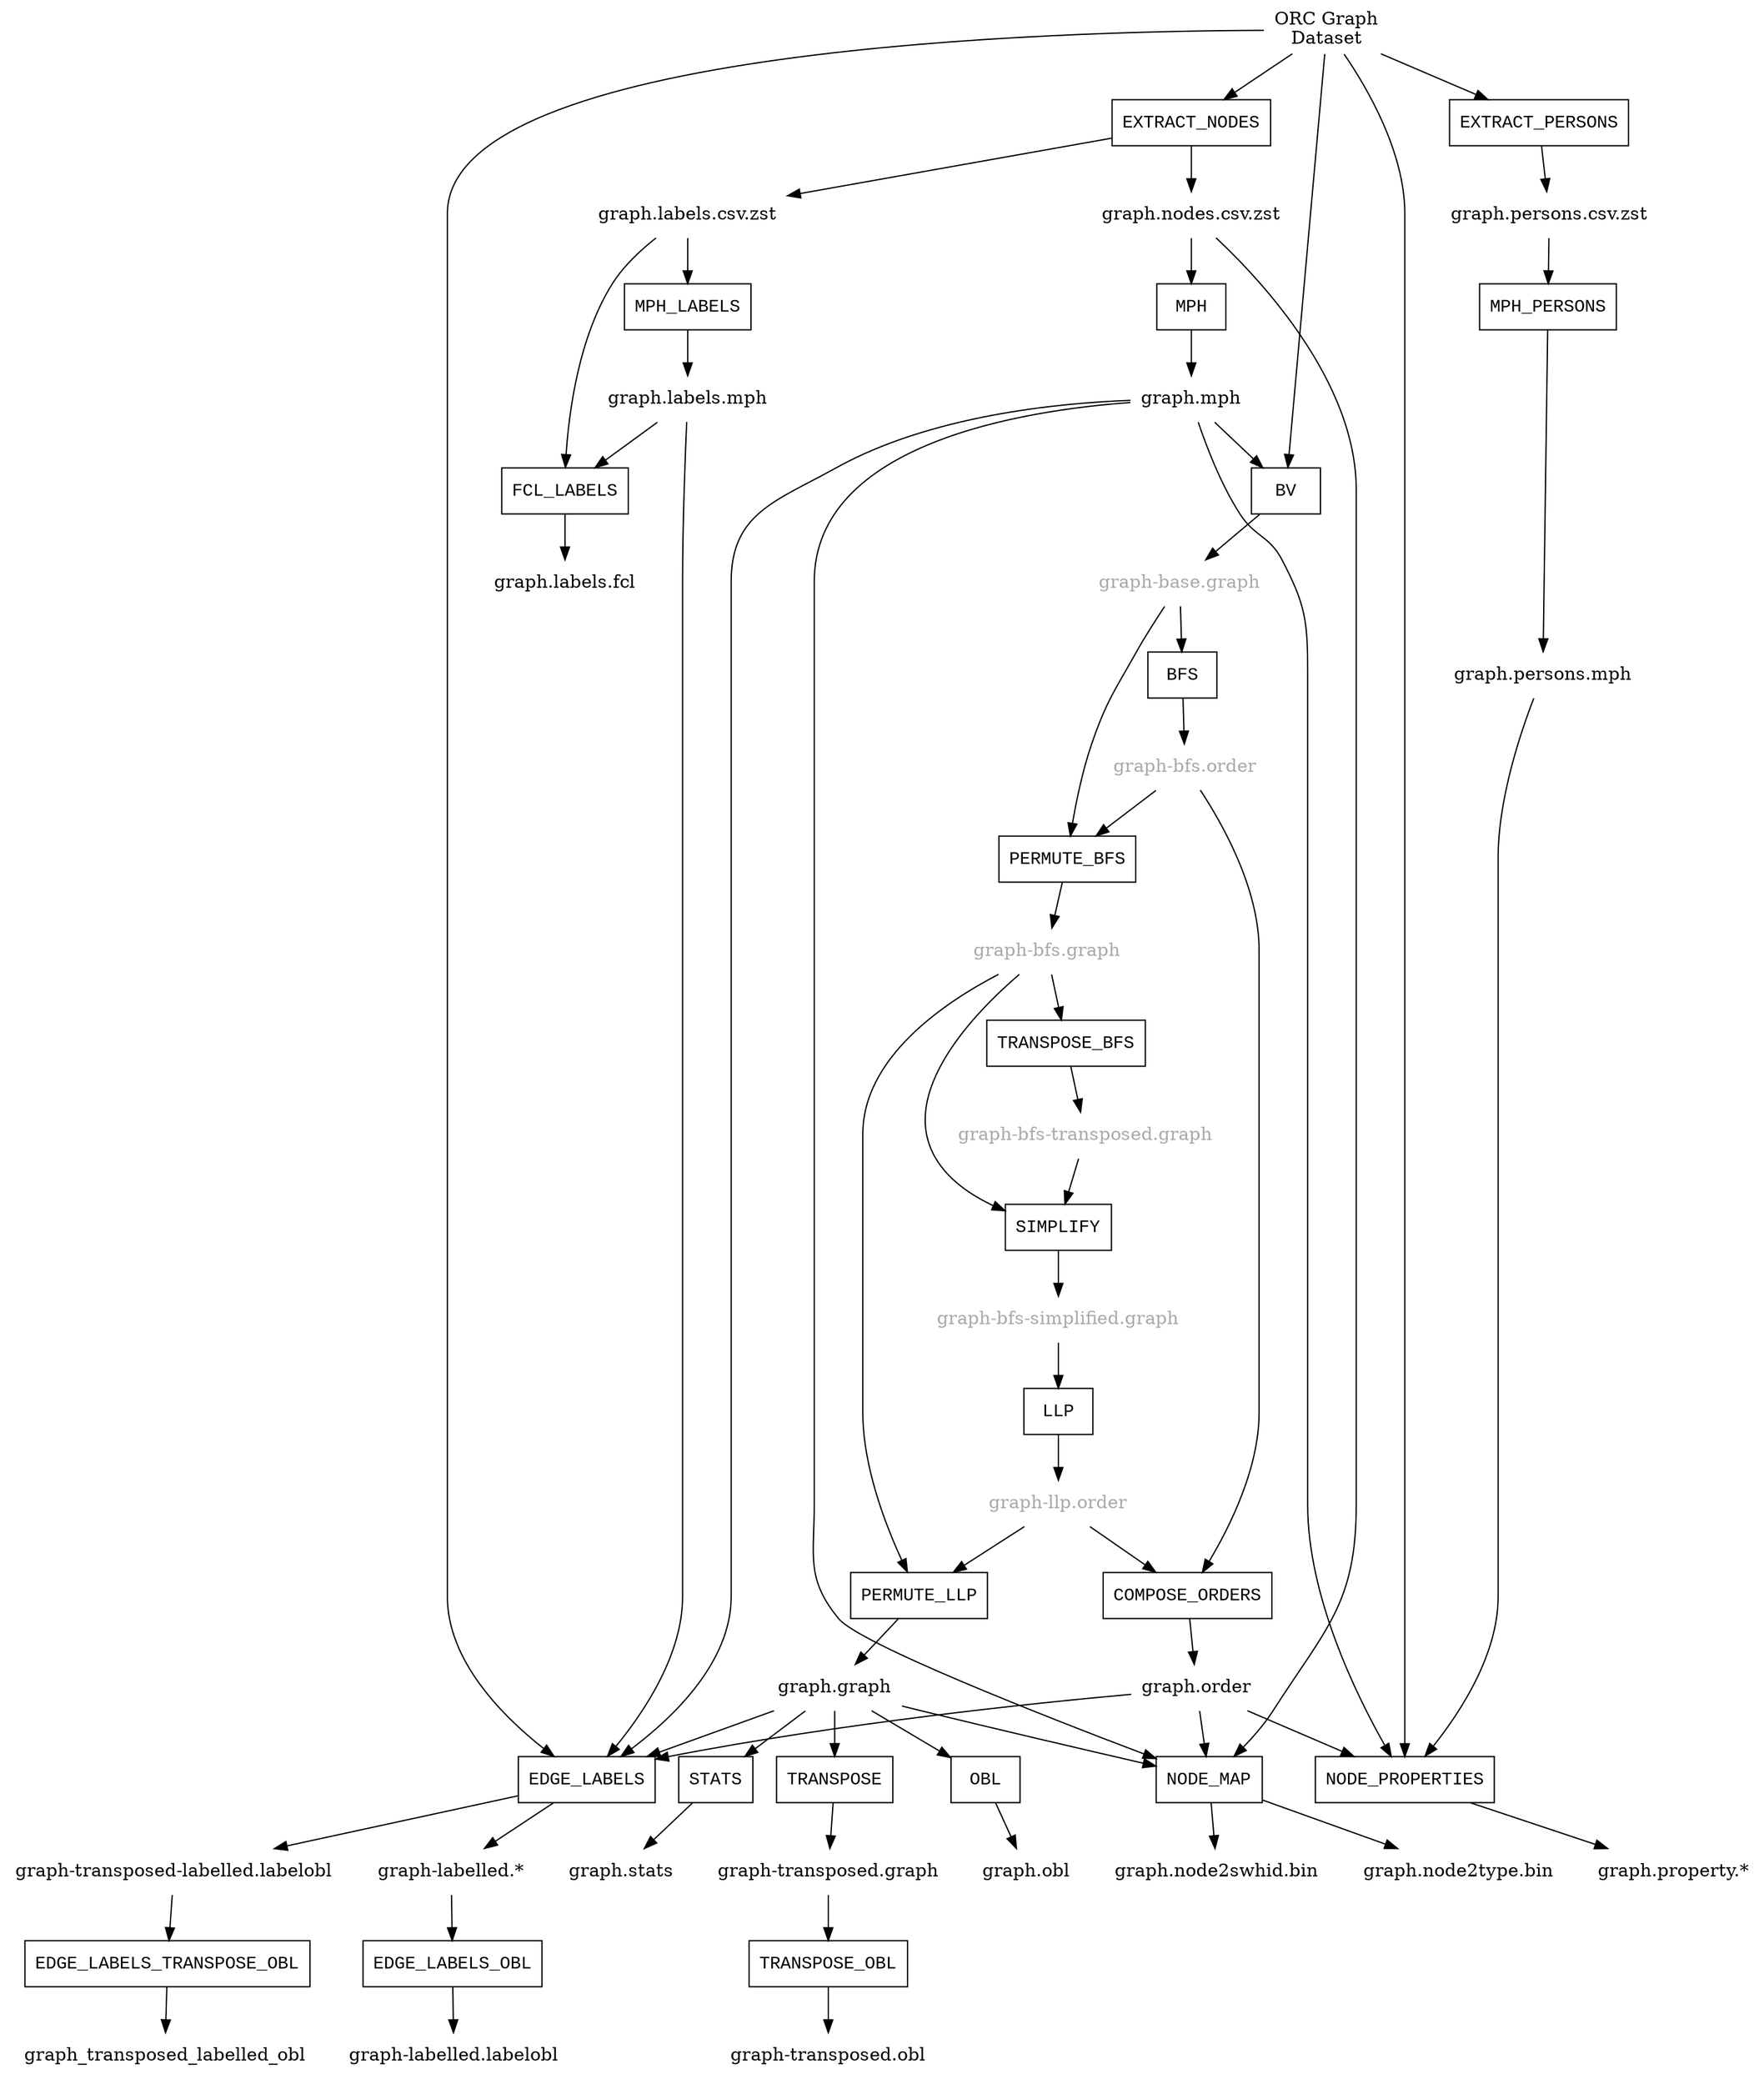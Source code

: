 digraph "Compression steps" {
    node [shape = none];

    orc_dataset [label="ORC Graph\nDataset"];
    nodes_csv [label="graph.nodes.csv.zst"];
    labels_csv [label="graph.labels.csv.zst"];
    graph_mph [label="graph.mph"];

    subgraph {
        node [fontcolor=darkgray];
        graph_base [label="graph-base.graph"]
        graph_bfs_order [label="graph-bfs.order"]
        graph_bfs [label="graph-bfs.graph"]
        graph_bfs_transposed [label="graph-bfs-transposed.graph"]
        graph_bfs_simplified [label="graph-bfs-simplified.graph"]
        graph_llp_order [label="graph-llp.order"]
    }

    graph_llp [label="graph.graph"]
    graph_llp_transposed [label="graph-transposed.graph"]
    graph_order [label="graph.order"]
    graph_obl [label="graph.obl"]
    graph_transposed_obl [label="graph-transposed.obl"]
    stats [label="graph.stats"]
    swhidmap [label="graph.node2swhid.bin"]
    typemap [label="graph.node2type.bin"]
    persons_csv [label="graph.persons.csv.zst"];
    persons_mph [label="graph.persons.mph"];
    node_properties [label="graph.property.*"];
    labels_mph [label="graph.labels.mph"];
    labels_fcl [label="graph.labels.fcl"];
    graph_labelled [label="graph-labelled.*"];
    graph_transposed_labelled [label="graph-transposed-labelled.*"];
    graph_labelled_obl [label="graph-labelled.labelobl"];
    graph_transposed_labelled [label="graph-transposed-labelled.labelobl"];

    subgraph {
        node [shape=box, fontname="Courier New"];
        EXTRACT_NODES;
        MPH;
        BV;
        BFS;
        PERMUTE_BFS;
        TRANSPOSE_BFS;
        SIMPLIFY;
        LLP;
        PERMUTE_LLP;
        COMPOSE_ORDERS;
        STATS;
        TRANSPOSE;
        OBL;
        TRANSPOSE_OBL;
        NODE_MAP;
        EXTRACT_PERSONS;
        MPH_PERSONS;
        NODE_PROPERTIES;
        MPH_LABELS;
        FCL_LABELS;
        EDGE_LABELS;
        EDGE_LABELS_OBL;
        EDGE_LABELS_TRANSPOSE_OBL;
    }


    orc_dataset -> EXTRACT_NODES;
    EXTRACT_NODES -> nodes_csv;
    EXTRACT_NODES -> labels_csv;
    nodes_csv -> MPH -> graph_mph;
    graph_mph -> BV;
    orc_dataset -> BV -> graph_base;
    graph_base -> BFS -> graph_bfs_order;
    graph_bfs_order -> PERMUTE_BFS;
    graph_base -> PERMUTE_BFS -> graph_bfs;
    graph_bfs -> TRANSPOSE_BFS -> graph_bfs_transposed;
    graph_bfs_transposed -> SIMPLIFY;
    graph_bfs -> SIMPLIFY -> graph_bfs_simplified;
    graph_bfs_simplified -> LLP -> graph_llp_order;
    graph_llp_order -> PERMUTE_LLP;
    graph_bfs -> PERMUTE_LLP -> graph_llp;
    graph_bfs_order -> COMPOSE_ORDERS;
    graph_llp_order -> COMPOSE_ORDERS -> graph_order;
    graph_llp -> TRANSPOSE -> graph_llp_transposed;
    graph_llp -> OBL -> graph_obl;
    graph_llp_transposed -> TRANSPOSE_OBL -> graph_transposed_obl;
    graph_llp -> STATS -> stats;
    graph_llp -> NODE_MAP;
    nodes_csv -> NODE_MAP;
    graph_mph -> NODE_MAP;
    graph_order -> NODE_MAP;
    NODE_MAP -> swhidmap;
    NODE_MAP -> typemap;
    orc_dataset -> EXTRACT_PERSONS -> persons_csv;
    persons_csv -> MPH_PERSONS -> persons_mph;
    orc_dataset -> NODE_PROPERTIES;
    persons_mph -> NODE_PROPERTIES;
    graph_mph -> NODE_PROPERTIES;
    graph_order -> NODE_PROPERTIES;
    NODE_PROPERTIES -> node_properties;
    labels_csv -> MPH_LABELS -> labels_mph;
    labels_mph -> FCL_LABELS;
    labels_csv -> FCL_LABELS -> labels_fcl;
    orc_dataset -> EDGE_LABELS;
    labels_mph -> EDGE_LABELS;
    graph_llp -> EDGE_LABELS;
    graph_mph -> EDGE_LABELS;
    graph_order -> EDGE_LABELS;
    EDGE_LABELS -> graph_labelled;
    EDGE_LABELS -> graph_transposed_labelled;
    graph_labelled -> EDGE_LABELS_OBL -> graph_labelled_obl;
    graph_transposed_labelled -> EDGE_LABELS_TRANSPOSE_OBL -> graph_transposed_labelled_obl;
}
